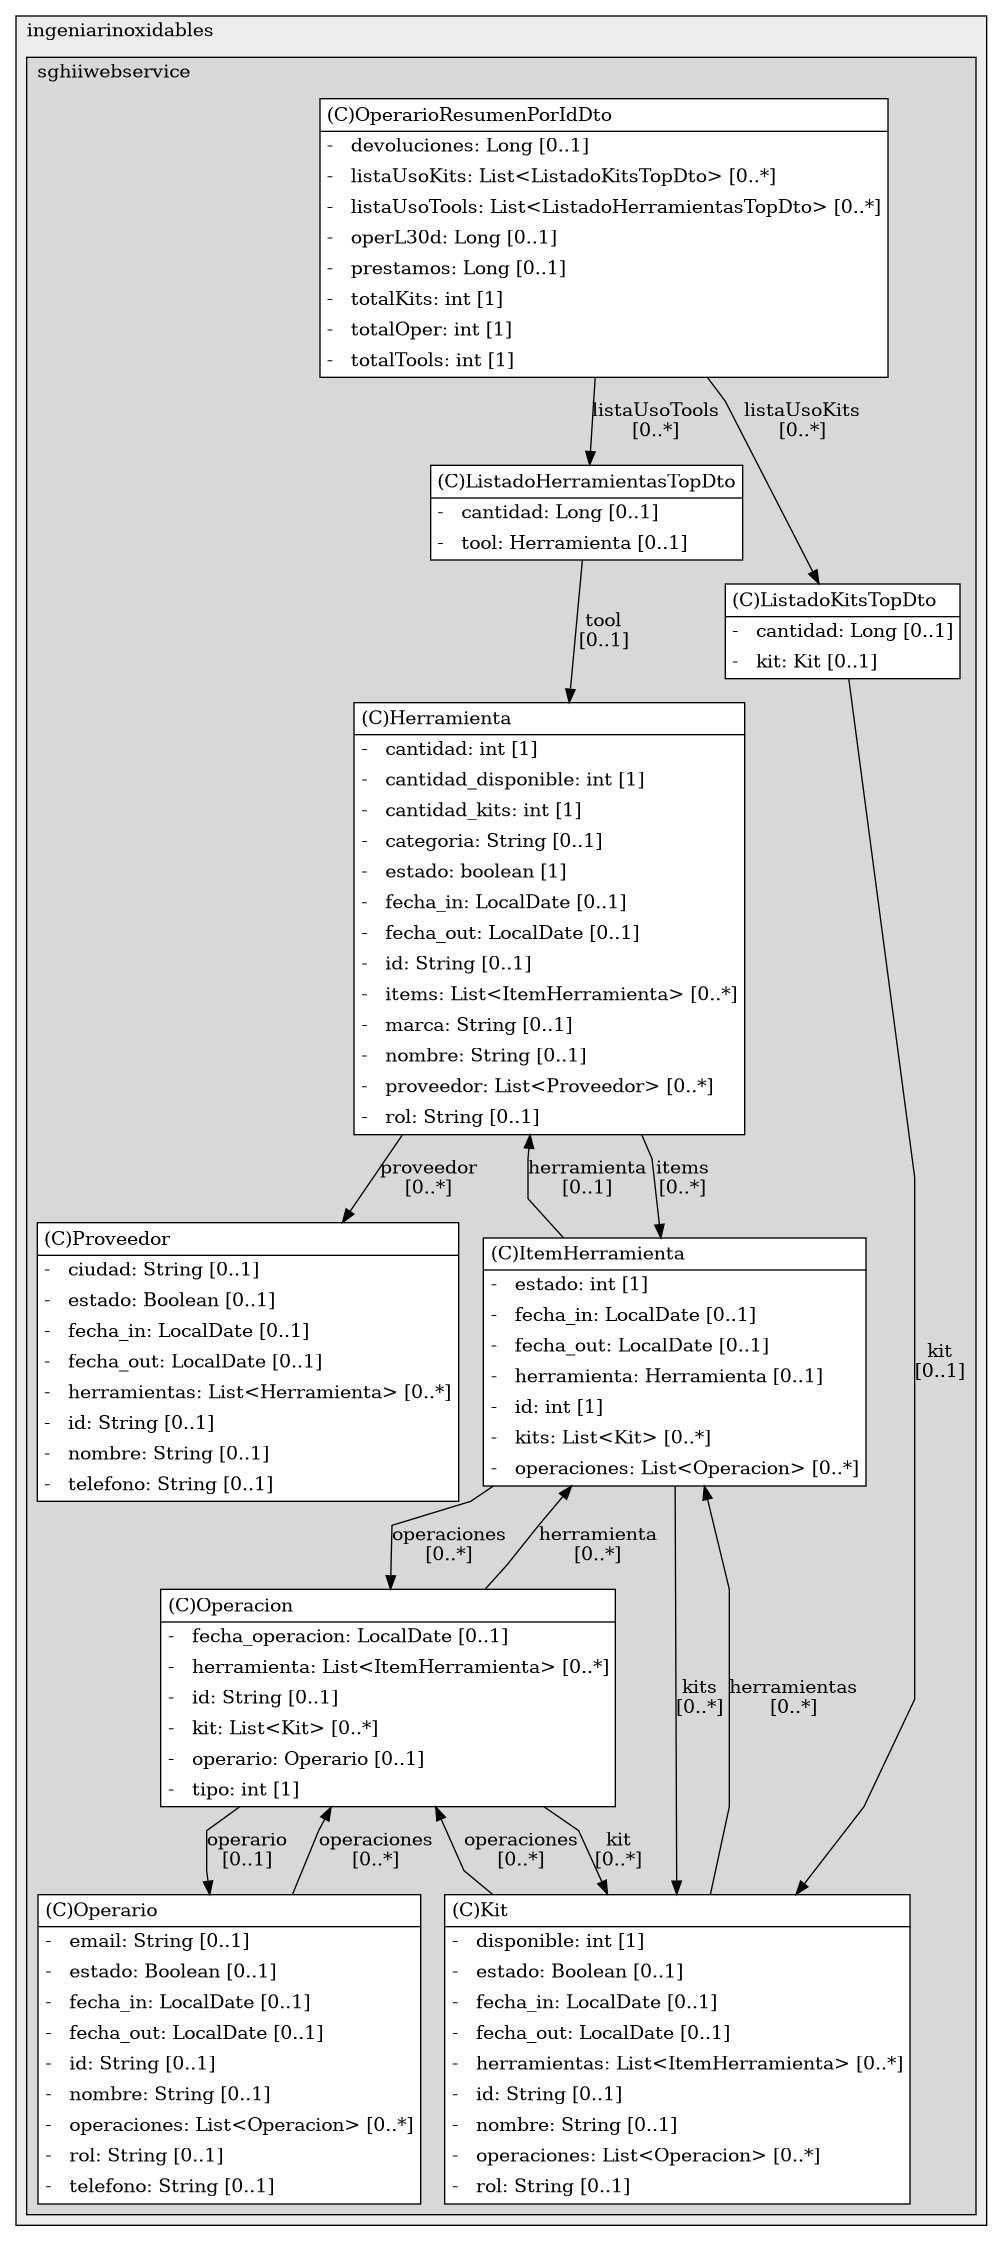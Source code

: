 @startuml

/' diagram meta data start
config=StructureConfiguration;
{
  "projectClassification": {
    "searchMode": "OpenProject", // OpenProject, AllProjects
    "includedProjects": "",
    "pathEndKeywords": "*.impl",
    "isClientPath": "",
    "isClientName": "",
    "isTestPath": "",
    "isTestName": "",
    "isMappingPath": "",
    "isMappingName": "",
    "isDataAccessPath": "",
    "isDataAccessName": "",
    "isDataStructurePath": "",
    "isDataStructureName": "",
    "isInterfaceStructuresPath": "",
    "isInterfaceStructuresName": "",
    "isEntryPointPath": "",
    "isEntryPointName": "",
    "treatFinalFieldsAsMandatory": false
  },
  "graphRestriction": {
    "classPackageExcludeFilter": "",
    "classPackageIncludeFilter": "",
    "classNameExcludeFilter": "",
    "classNameIncludeFilter": "",
    "methodNameExcludeFilter": "",
    "methodNameIncludeFilter": "",
    "removeByInheritance": "", // inheritance/annotation based filtering is done in a second step
    "removeByAnnotation": "",
    "removeByClassPackage": "", // cleanup the graph after inheritance/annotation based filtering is done
    "removeByClassName": "",
    "cutMappings": false,
    "cutEnum": true,
    "cutTests": true,
    "cutClient": true,
    "cutDataAccess": false,
    "cutInterfaceStructures": false,
    "cutDataStructures": false,
    "cutGetterAndSetter": true,
    "cutConstructors": true
  },
  "graphTraversal": {
    "forwardDepth": 6,
    "backwardDepth": 6,
    "classPackageExcludeFilter": "",
    "classPackageIncludeFilter": "",
    "classNameExcludeFilter": "",
    "classNameIncludeFilter": "",
    "methodNameExcludeFilter": "",
    "methodNameIncludeFilter": "",
    "hideMappings": false,
    "hideDataStructures": false,
    "hidePrivateMethods": true,
    "hideInterfaceCalls": true, // indirection: implementation -> interface (is hidden) -> implementation
    "onlyShowApplicationEntryPoints": false, // root node is included
    "useMethodCallsForStructureDiagram": "ForwardOnly" // ForwardOnly, BothDirections, No
  },
  "details": {
    "aggregation": "GroupByClass", // ByClass, GroupByClass, None
    "showClassGenericTypes": true,
    "showMethods": true,
    "showMethodParameterNames": true,
    "showMethodParameterTypes": true,
    "showMethodReturnType": true,
    "showPackageLevels": 2,
    "showDetailedClassStructure": true
  },
  "rootClass": "com.ingeniarinoxidables.sghiiwebservice.DTOs.OperarioResumenPorIdDto",
  "extensionCallbackMethod": "" // qualified.class.name#methodName - signature: public static String method(String)
}
diagram meta data end '/



digraph g {
    rankdir="TB"
    splines=polyline
    

'nodes 
subgraph cluster_1197233471 { 
   	label=ingeniarinoxidables
	labeljust=l
	fillcolor="#ececec"
	style=filled
   
   subgraph cluster_593371288 { 
   	label=sghiiwebservice
	labeljust=l
	fillcolor="#d8d8d8"
	style=filled
   
   Herramienta1825860153[
	label=<<TABLE BORDER="1" CELLBORDER="0" CELLPADDING="4" CELLSPACING="0">
<TR><TD ALIGN="LEFT" >(C)Herramienta</TD></TR>
<HR/>
<TR><TD ALIGN="LEFT" >-   cantidad: int [1]</TD></TR>
<TR><TD ALIGN="LEFT" >-   cantidad_disponible: int [1]</TD></TR>
<TR><TD ALIGN="LEFT" >-   cantidad_kits: int [1]</TD></TR>
<TR><TD ALIGN="LEFT" >-   categoria: String [0..1]</TD></TR>
<TR><TD ALIGN="LEFT" >-   estado: boolean [1]</TD></TR>
<TR><TD ALIGN="LEFT" >-   fecha_in: LocalDate [0..1]</TD></TR>
<TR><TD ALIGN="LEFT" >-   fecha_out: LocalDate [0..1]</TD></TR>
<TR><TD ALIGN="LEFT" >-   id: String [0..1]</TD></TR>
<TR><TD ALIGN="LEFT" >-   items: List&lt;ItemHerramienta&gt; [0..*]</TD></TR>
<TR><TD ALIGN="LEFT" >-   marca: String [0..1]</TD></TR>
<TR><TD ALIGN="LEFT" >-   nombre: String [0..1]</TD></TR>
<TR><TD ALIGN="LEFT" >-   proveedor: List&lt;Proveedor&gt; [0..*]</TD></TR>
<TR><TD ALIGN="LEFT" >-   rol: String [0..1]</TD></TR>
</TABLE>>
	style=filled
	margin=0
	shape=plaintext
	fillcolor="#FFFFFF"
];

ItemHerramienta1825860153[
	label=<<TABLE BORDER="1" CELLBORDER="0" CELLPADDING="4" CELLSPACING="0">
<TR><TD ALIGN="LEFT" >(C)ItemHerramienta</TD></TR>
<HR/>
<TR><TD ALIGN="LEFT" >-   estado: int [1]</TD></TR>
<TR><TD ALIGN="LEFT" >-   fecha_in: LocalDate [0..1]</TD></TR>
<TR><TD ALIGN="LEFT" >-   fecha_out: LocalDate [0..1]</TD></TR>
<TR><TD ALIGN="LEFT" >-   herramienta: Herramienta [0..1]</TD></TR>
<TR><TD ALIGN="LEFT" >-   id: int [1]</TD></TR>
<TR><TD ALIGN="LEFT" >-   kits: List&lt;Kit&gt; [0..*]</TD></TR>
<TR><TD ALIGN="LEFT" >-   operaciones: List&lt;Operacion&gt; [0..*]</TD></TR>
</TABLE>>
	style=filled
	margin=0
	shape=plaintext
	fillcolor="#FFFFFF"
];

Kit1825860153[
	label=<<TABLE BORDER="1" CELLBORDER="0" CELLPADDING="4" CELLSPACING="0">
<TR><TD ALIGN="LEFT" >(C)Kit</TD></TR>
<HR/>
<TR><TD ALIGN="LEFT" >-   disponible: int [1]</TD></TR>
<TR><TD ALIGN="LEFT" >-   estado: Boolean [0..1]</TD></TR>
<TR><TD ALIGN="LEFT" >-   fecha_in: LocalDate [0..1]</TD></TR>
<TR><TD ALIGN="LEFT" >-   fecha_out: LocalDate [0..1]</TD></TR>
<TR><TD ALIGN="LEFT" >-   herramientas: List&lt;ItemHerramienta&gt; [0..*]</TD></TR>
<TR><TD ALIGN="LEFT" >-   id: String [0..1]</TD></TR>
<TR><TD ALIGN="LEFT" >-   nombre: String [0..1]</TD></TR>
<TR><TD ALIGN="LEFT" >-   operaciones: List&lt;Operacion&gt; [0..*]</TD></TR>
<TR><TD ALIGN="LEFT" >-   rol: String [0..1]</TD></TR>
</TABLE>>
	style=filled
	margin=0
	shape=plaintext
	fillcolor="#FFFFFF"
];

ListadoHerramientasTopDto1350371111[
	label=<<TABLE BORDER="1" CELLBORDER="0" CELLPADDING="4" CELLSPACING="0">
<TR><TD ALIGN="LEFT" >(C)ListadoHerramientasTopDto</TD></TR>
<HR/>
<TR><TD ALIGN="LEFT" >-   cantidad: Long [0..1]</TD></TR>
<TR><TD ALIGN="LEFT" >-   tool: Herramienta [0..1]</TD></TR>
</TABLE>>
	style=filled
	margin=0
	shape=plaintext
	fillcolor="#FFFFFF"
];

ListadoKitsTopDto1350371111[
	label=<<TABLE BORDER="1" CELLBORDER="0" CELLPADDING="4" CELLSPACING="0">
<TR><TD ALIGN="LEFT" >(C)ListadoKitsTopDto</TD></TR>
<HR/>
<TR><TD ALIGN="LEFT" >-   cantidad: Long [0..1]</TD></TR>
<TR><TD ALIGN="LEFT" >-   kit: Kit [0..1]</TD></TR>
</TABLE>>
	style=filled
	margin=0
	shape=plaintext
	fillcolor="#FFFFFF"
];

Operacion1825860153[
	label=<<TABLE BORDER="1" CELLBORDER="0" CELLPADDING="4" CELLSPACING="0">
<TR><TD ALIGN="LEFT" >(C)Operacion</TD></TR>
<HR/>
<TR><TD ALIGN="LEFT" >-   fecha_operacion: LocalDate [0..1]</TD></TR>
<TR><TD ALIGN="LEFT" >-   herramienta: List&lt;ItemHerramienta&gt; [0..*]</TD></TR>
<TR><TD ALIGN="LEFT" >-   id: String [0..1]</TD></TR>
<TR><TD ALIGN="LEFT" >-   kit: List&lt;Kit&gt; [0..*]</TD></TR>
<TR><TD ALIGN="LEFT" >-   operario: Operario [0..1]</TD></TR>
<TR><TD ALIGN="LEFT" >-   tipo: int [1]</TD></TR>
</TABLE>>
	style=filled
	margin=0
	shape=plaintext
	fillcolor="#FFFFFF"
];

Operario1825860153[
	label=<<TABLE BORDER="1" CELLBORDER="0" CELLPADDING="4" CELLSPACING="0">
<TR><TD ALIGN="LEFT" >(C)Operario</TD></TR>
<HR/>
<TR><TD ALIGN="LEFT" >-   email: String [0..1]</TD></TR>
<TR><TD ALIGN="LEFT" >-   estado: Boolean [0..1]</TD></TR>
<TR><TD ALIGN="LEFT" >-   fecha_in: LocalDate [0..1]</TD></TR>
<TR><TD ALIGN="LEFT" >-   fecha_out: LocalDate [0..1]</TD></TR>
<TR><TD ALIGN="LEFT" >-   id: String [0..1]</TD></TR>
<TR><TD ALIGN="LEFT" >-   nombre: String [0..1]</TD></TR>
<TR><TD ALIGN="LEFT" >-   operaciones: List&lt;Operacion&gt; [0..*]</TD></TR>
<TR><TD ALIGN="LEFT" >-   rol: String [0..1]</TD></TR>
<TR><TD ALIGN="LEFT" >-   telefono: String [0..1]</TD></TR>
</TABLE>>
	style=filled
	margin=0
	shape=plaintext
	fillcolor="#FFFFFF"
];

OperarioResumenPorIdDto1350371111[
	label=<<TABLE BORDER="1" CELLBORDER="0" CELLPADDING="4" CELLSPACING="0">
<TR><TD ALIGN="LEFT" >(C)OperarioResumenPorIdDto</TD></TR>
<HR/>
<TR><TD ALIGN="LEFT" >-   devoluciones: Long [0..1]</TD></TR>
<TR><TD ALIGN="LEFT" >-   listaUsoKits: List&lt;ListadoKitsTopDto&gt; [0..*]</TD></TR>
<TR><TD ALIGN="LEFT" >-   listaUsoTools: List&lt;ListadoHerramientasTopDto&gt; [0..*]</TD></TR>
<TR><TD ALIGN="LEFT" >-   operL30d: Long [0..1]</TD></TR>
<TR><TD ALIGN="LEFT" >-   prestamos: Long [0..1]</TD></TR>
<TR><TD ALIGN="LEFT" >-   totalKits: int [1]</TD></TR>
<TR><TD ALIGN="LEFT" >-   totalOper: int [1]</TD></TR>
<TR><TD ALIGN="LEFT" >-   totalTools: int [1]</TD></TR>
</TABLE>>
	style=filled
	margin=0
	shape=plaintext
	fillcolor="#FFFFFF"
];

Proveedor1825860153[
	label=<<TABLE BORDER="1" CELLBORDER="0" CELLPADDING="4" CELLSPACING="0">
<TR><TD ALIGN="LEFT" >(C)Proveedor</TD></TR>
<HR/>
<TR><TD ALIGN="LEFT" >-   ciudad: String [0..1]</TD></TR>
<TR><TD ALIGN="LEFT" >-   estado: Boolean [0..1]</TD></TR>
<TR><TD ALIGN="LEFT" >-   fecha_in: LocalDate [0..1]</TD></TR>
<TR><TD ALIGN="LEFT" >-   fecha_out: LocalDate [0..1]</TD></TR>
<TR><TD ALIGN="LEFT" >-   herramientas: List&lt;Herramienta&gt; [0..*]</TD></TR>
<TR><TD ALIGN="LEFT" >-   id: String [0..1]</TD></TR>
<TR><TD ALIGN="LEFT" >-   nombre: String [0..1]</TD></TR>
<TR><TD ALIGN="LEFT" >-   telefono: String [0..1]</TD></TR>
</TABLE>>
	style=filled
	margin=0
	shape=plaintext
	fillcolor="#FFFFFF"
];
} 
} 

'edges    
Herramienta1825860153 -> ItemHerramienta1825860153[label="items
[0..*]"];
Herramienta1825860153 -> Proveedor1825860153[label="proveedor
[0..*]"];
ItemHerramienta1825860153 -> Herramienta1825860153[label="herramienta
[0..1]"];
ItemHerramienta1825860153 -> Kit1825860153[label="kits
[0..*]"];
ItemHerramienta1825860153 -> Operacion1825860153[label="operaciones
[0..*]"];
Kit1825860153 -> ItemHerramienta1825860153[label="herramientas
[0..*]"];
Kit1825860153 -> Operacion1825860153[label="operaciones
[0..*]"];
ListadoHerramientasTopDto1350371111 -> Herramienta1825860153[label="tool
[0..1]"];
ListadoKitsTopDto1350371111 -> Kit1825860153[label="kit
[0..1]"];
Operacion1825860153 -> ItemHerramienta1825860153[label="herramienta
[0..*]"];
Operacion1825860153 -> Kit1825860153[label="kit
[0..*]"];
Operacion1825860153 -> Operario1825860153[label="operario
[0..1]"];
Operario1825860153 -> Operacion1825860153[label="operaciones
[0..*]"];
OperarioResumenPorIdDto1350371111 -> ListadoHerramientasTopDto1350371111[label="listaUsoTools
[0..*]"];
OperarioResumenPorIdDto1350371111 -> ListadoKitsTopDto1350371111[label="listaUsoKits
[0..*]"];
    
}
@enduml